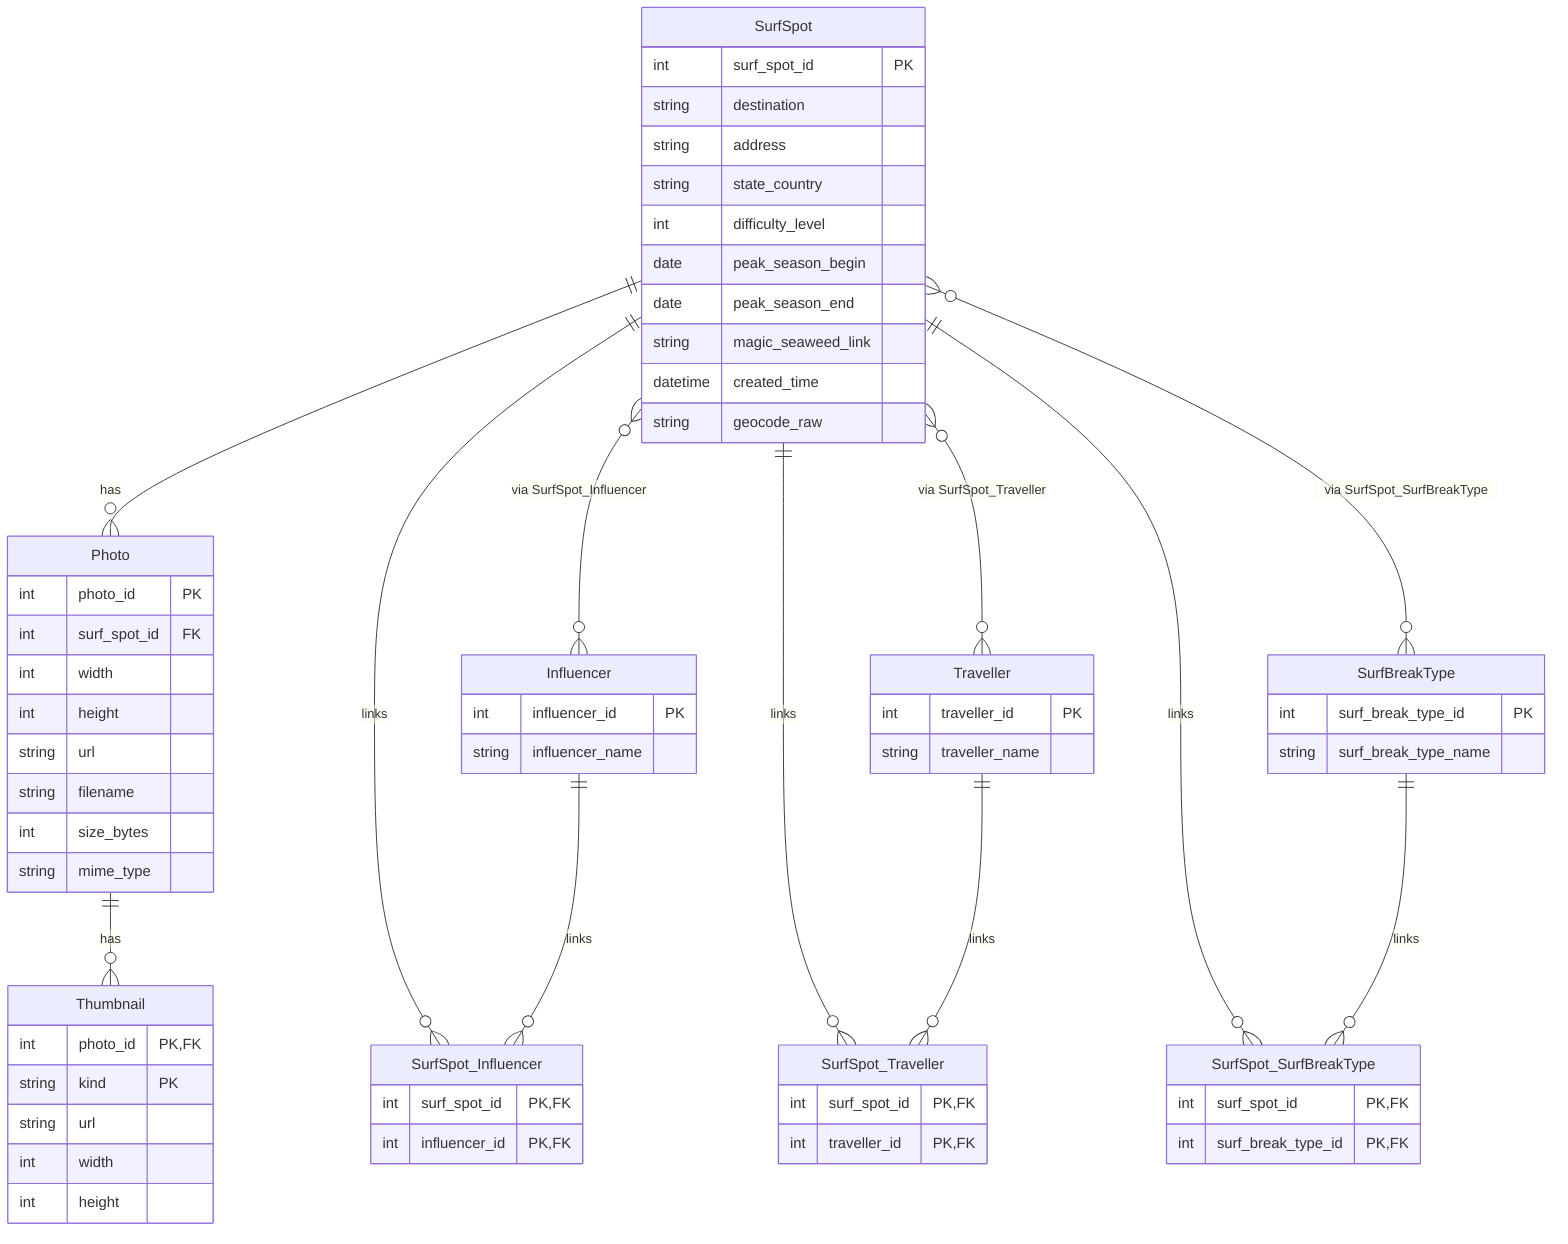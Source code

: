 %% shaka_database\docs\erd.mmd

erDiagram
    %% =========================
    %% Core entities
    %% =========================
    SurfSpot ||--o{ Photo : has
    Photo    ||--o{ Thumbnail : has

    %% M:N via pivots
    SurfSpot ||--o{ SurfSpot_Influencer : links
    Influencer ||--o{ SurfSpot_Influencer : links

    SurfSpot ||--o{ SurfSpot_Traveller : links
    Traveller ||--o{ SurfSpot_Traveller : links

    SurfSpot ||--o{ SurfSpot_SurfBreakType : links
    SurfBreakType ||--o{ SurfSpot_SurfBreakType : links

    %% =========================
    %% Tables (fields & types)
    %% =========================
    SurfSpot {
      int      surf_spot_id PK
      string   destination
      string   address
      string   state_country
      int      difficulty_level
      date     peak_season_begin
      date     peak_season_end
      string   magic_seaweed_link
      datetime created_time
      string   geocode_raw
    }

    Photo {
      int      photo_id PK
      int      surf_spot_id FK
      int      width
      int      height
      string   url
      string   filename
      int      size_bytes
      string   mime_type
    }

    Thumbnail {
      int      photo_id PK, FK
      string   kind PK
      string   url
      int      width
      int      height
    }

    Influencer {
      int     influencer_id PK
      string  influencer_name
    }

    Traveller {
      int     traveller_id PK
      string  traveller_name
    }

    SurfBreakType {
      int     surf_break_type_id PK
      string  surf_break_type_name
    }

    SurfSpot_Influencer {
      int   surf_spot_id  PK, FK
      int   influencer_id PK, FK
    }

    SurfSpot_Traveller {
      int   surf_spot_id  PK, FK
      int   traveller_id  PK, FK
    }

    SurfSpot_SurfBreakType {
      int   surf_spot_id       PK, FK
      int   surf_break_type_id PK, FK
    }

%% (Optional) direct M:N visual helpers
SurfSpot }o--o{ Influencer : "via SurfSpot_Influencer"
SurfSpot }o--o{ Traveller : "via SurfSpot_Traveller"
SurfSpot }o--o{ SurfBreakType : "via SurfSpot_SurfBreakType"